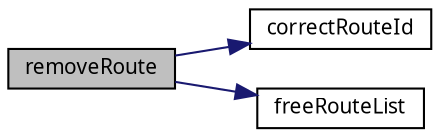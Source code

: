 digraph "removeRoute"
{
  edge [fontname="Verdana",fontsize="10",labelfontname="Verdana",labelfontsize="10"];
  node [fontname="Verdana",fontsize="10",shape=record];
  rankdir="LR";
  Node1 [label="removeRoute",height=0.2,width=0.4,color="black", fillcolor="grey75", style="filled", fontcolor="black"];
  Node1 -> Node2 [color="midnightblue",fontsize="10",style="solid",fontname="Verdana"];
  Node2 [label="correctRouteId",height=0.2,width=0.4,color="black", fillcolor="white", style="filled",URL="$map_8h.html#add106385312412479a7c06f7e74268b0",tooltip="Check if routeId is correct. "];
  Node1 -> Node3 [color="midnightblue",fontsize="10",style="solid",fontname="Verdana"];
  Node3 [label="freeRouteList",height=0.2,width=0.4,color="black", fillcolor="white", style="filled",URL="$map_8h.html#a22923b334b86f661740ec4f72d5b532f",tooltip="Free route list. "];
}
